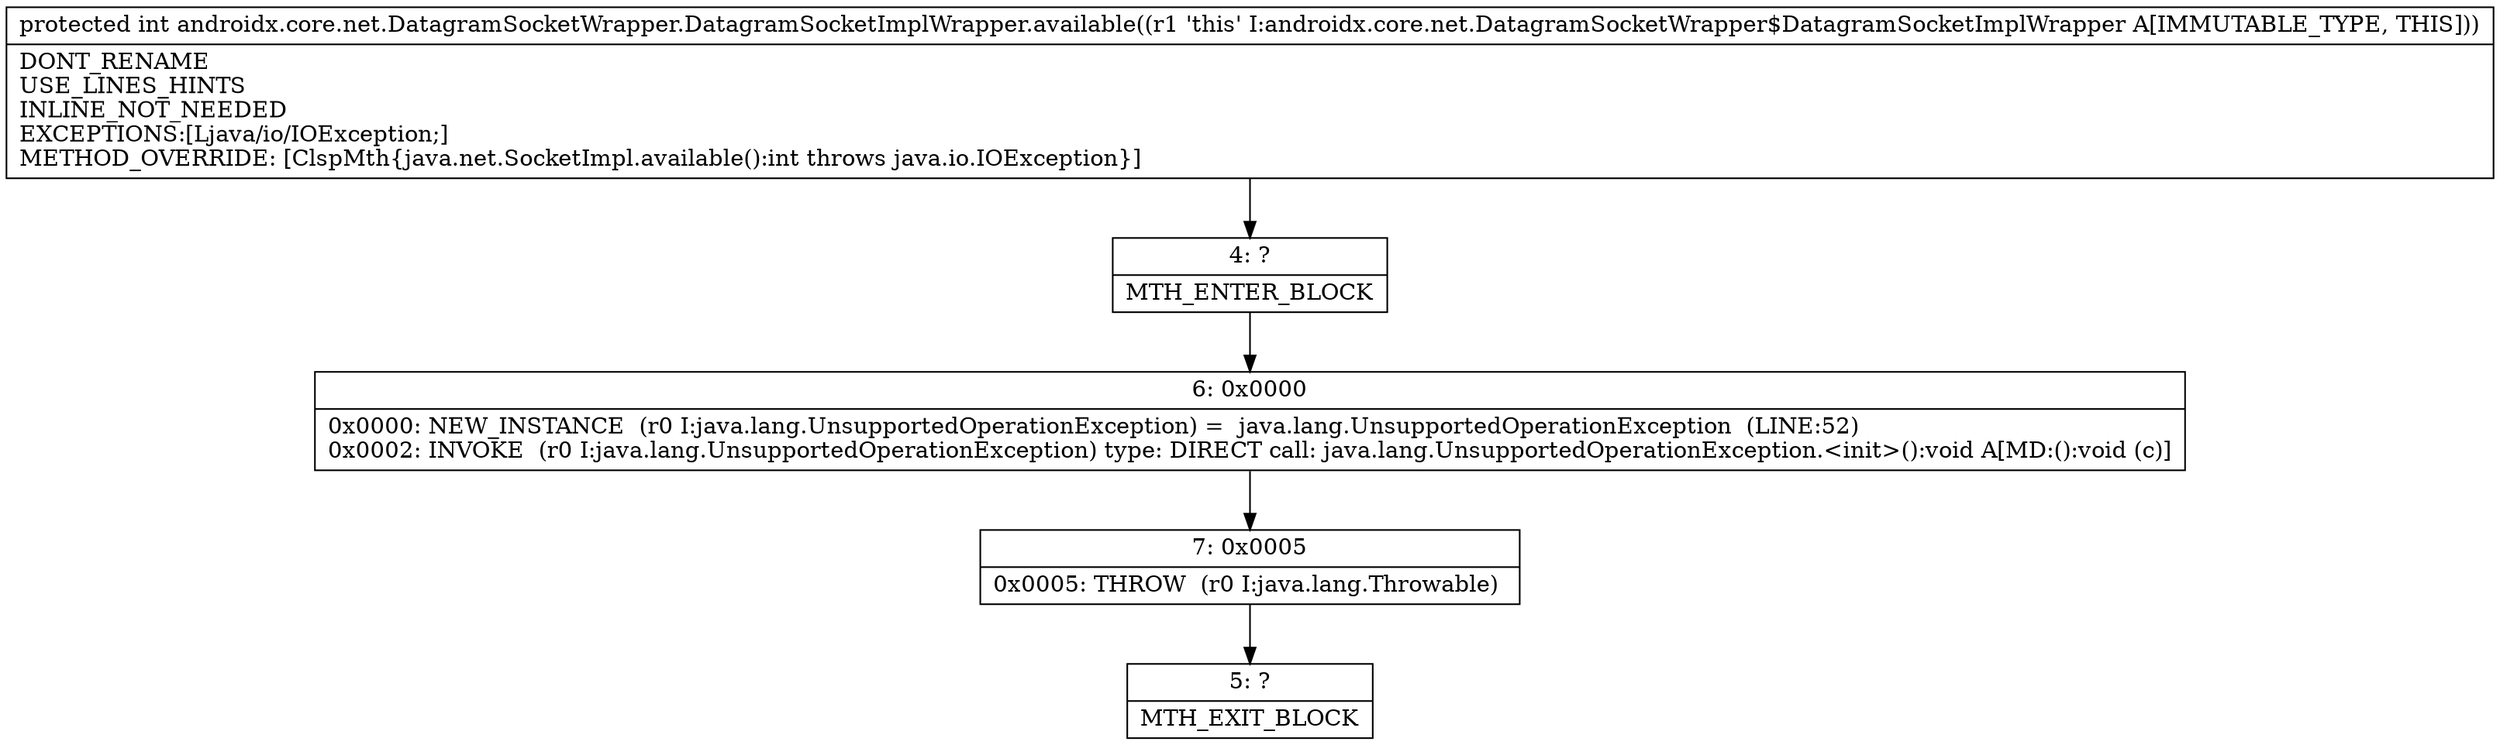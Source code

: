 digraph "CFG forandroidx.core.net.DatagramSocketWrapper.DatagramSocketImplWrapper.available()I" {
Node_4 [shape=record,label="{4\:\ ?|MTH_ENTER_BLOCK\l}"];
Node_6 [shape=record,label="{6\:\ 0x0000|0x0000: NEW_INSTANCE  (r0 I:java.lang.UnsupportedOperationException) =  java.lang.UnsupportedOperationException  (LINE:52)\l0x0002: INVOKE  (r0 I:java.lang.UnsupportedOperationException) type: DIRECT call: java.lang.UnsupportedOperationException.\<init\>():void A[MD:():void (c)]\l}"];
Node_7 [shape=record,label="{7\:\ 0x0005|0x0005: THROW  (r0 I:java.lang.Throwable) \l}"];
Node_5 [shape=record,label="{5\:\ ?|MTH_EXIT_BLOCK\l}"];
MethodNode[shape=record,label="{protected int androidx.core.net.DatagramSocketWrapper.DatagramSocketImplWrapper.available((r1 'this' I:androidx.core.net.DatagramSocketWrapper$DatagramSocketImplWrapper A[IMMUTABLE_TYPE, THIS]))  | DONT_RENAME\lUSE_LINES_HINTS\lINLINE_NOT_NEEDED\lEXCEPTIONS:[Ljava\/io\/IOException;]\lMETHOD_OVERRIDE: [ClspMth\{java.net.SocketImpl.available():int throws java.io.IOException\}]\l}"];
MethodNode -> Node_4;Node_4 -> Node_6;
Node_6 -> Node_7;
Node_7 -> Node_5;
}

